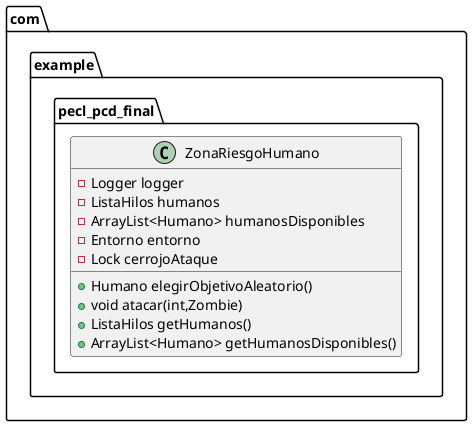 @startuml
class com.example.pecl_pcd_final.ZonaRiesgoHumano {
- Logger logger
- ListaHilos humanos
- ArrayList<Humano> humanosDisponibles
- Entorno entorno
- Lock cerrojoAtaque
+ Humano elegirObjetivoAleatorio()
+ void atacar(int,Zombie)
+ ListaHilos getHumanos()
+ ArrayList<Humano> getHumanosDisponibles()
}


@enduml